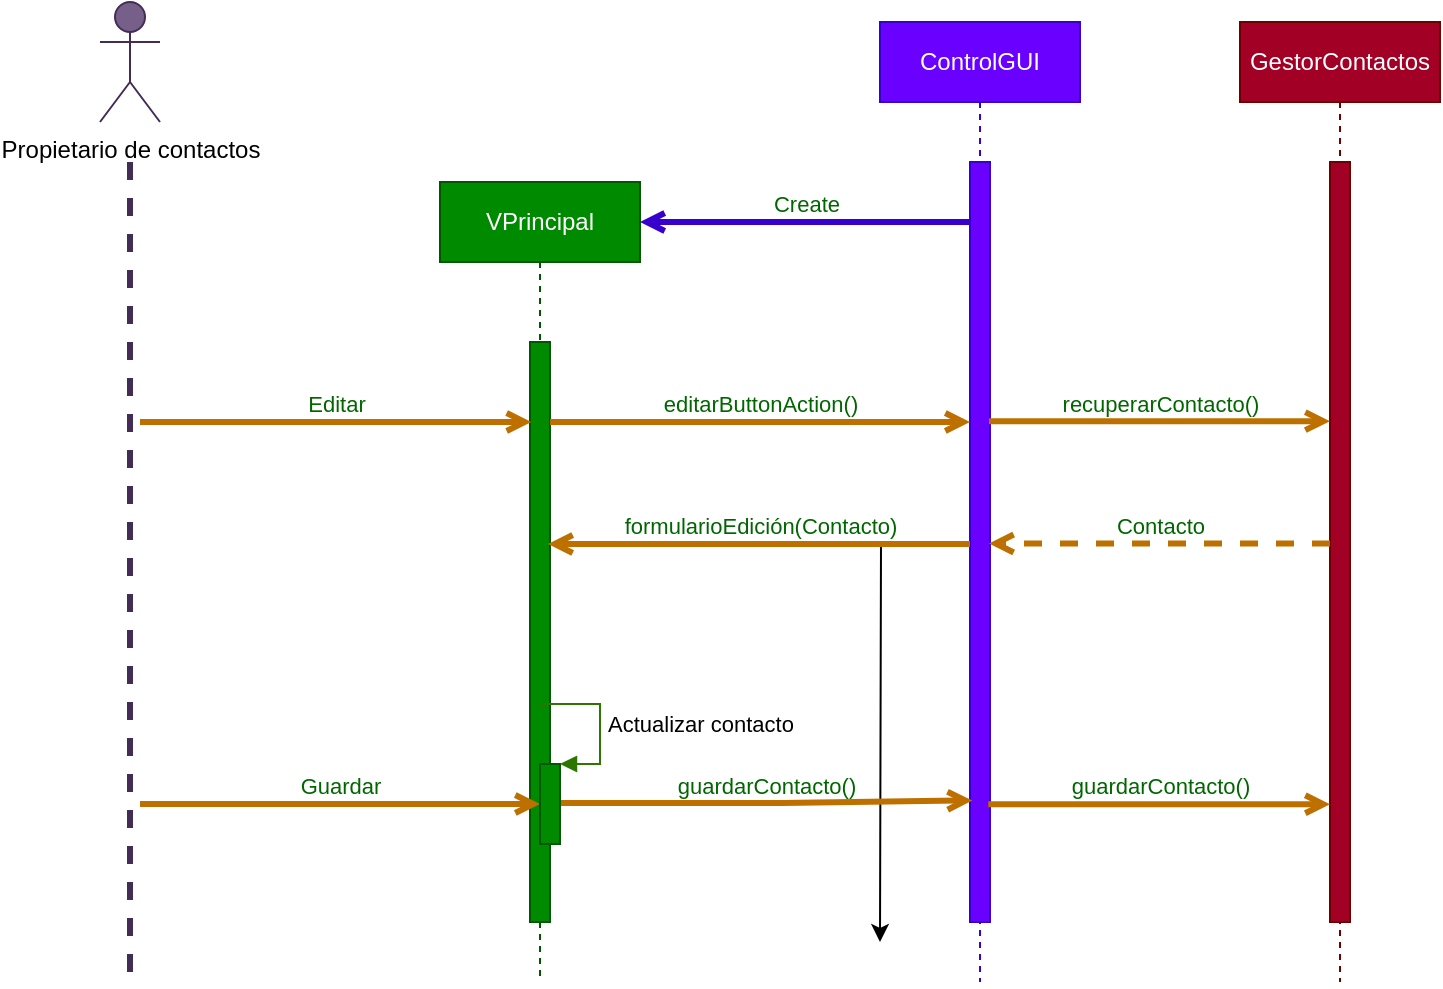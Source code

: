 <mxfile>
    <diagram id="LKaKQfK8-kJvVLxzSaqW" name="Página-1">
        <mxGraphModel dx="1126" dy="646" grid="1" gridSize="10" guides="1" tooltips="1" connect="1" arrows="1" fold="1" page="1" pageScale="1" pageWidth="1600" pageHeight="1200" background="#ffffff" math="0" shadow="0">
            <root>
                <mxCell id="0"/>
                <mxCell id="1" parent="0"/>
                <mxCell id="2" value="Propietario de contactos" style="shape=umlActor;verticalLabelPosition=bottom;verticalAlign=top;html=1;fillColor=#76608a;strokeColor=#432D57;fontColor=#000000;" parent="1" vertex="1">
                    <mxGeometry x="190" y="70" width="30" height="60" as="geometry"/>
                </mxCell>
                <mxCell id="3" value="" style="endArrow=none;startArrow=none;endFill=0;startFill=0;endSize=8;html=1;verticalAlign=bottom;labelBackgroundColor=none;strokeWidth=3;fillColor=#76608a;strokeColor=#432D57;dashed=1;" parent="1" edge="1">
                    <mxGeometry width="160" relative="1" as="geometry">
                        <mxPoint x="205" y="150" as="sourcePoint"/>
                        <mxPoint x="205" y="560" as="targetPoint"/>
                    </mxGeometry>
                </mxCell>
                <mxCell id="4" value="VPrincipal" style="shape=umlLifeline;perimeter=lifelinePerimeter;whiteSpace=wrap;html=1;container=1;collapsible=0;recursiveResize=0;outlineConnect=0;fillColor=#008a00;strokeColor=#005700;fontColor=#ffffff;" parent="1" vertex="1">
                    <mxGeometry x="360" y="160" width="100" height="400" as="geometry"/>
                </mxCell>
                <mxCell id="5" value="" style="html=1;points=[];perimeter=orthogonalPerimeter;fillColor=#008a00;strokeColor=#005700;fontColor=#ffffff;" parent="4" vertex="1">
                    <mxGeometry x="45" y="80" width="10" height="290" as="geometry"/>
                </mxCell>
                <mxCell id="6" value="ControlGUI" style="shape=umlLifeline;perimeter=lifelinePerimeter;whiteSpace=wrap;html=1;container=1;collapsible=0;recursiveResize=0;outlineConnect=0;strokeColor=#3700CC;fillColor=#6a00ff;fontColor=#ffffff;" parent="1" vertex="1">
                    <mxGeometry x="580" y="80" width="100" height="480" as="geometry"/>
                </mxCell>
                <mxCell id="90" value="" style="edgeStyle=orthogonalEdgeStyle;rounded=0;orthogonalLoop=1;jettySize=auto;html=1;fontColor=#000000;" parent="6" source="9" edge="1">
                    <mxGeometry relative="1" as="geometry">
                        <mxPoint y="460" as="targetPoint"/>
                    </mxGeometry>
                </mxCell>
                <mxCell id="9" value="" style="html=1;points=[];perimeter=orthogonalPerimeter;fillColor=#6a00ff;strokeColor=#3700CC;fontColor=#ffffff;" parent="6" vertex="1">
                    <mxGeometry x="45" y="70" width="10" height="380" as="geometry"/>
                </mxCell>
                <mxCell id="14" value="GestorContactos" style="shape=umlLifeline;perimeter=lifelinePerimeter;whiteSpace=wrap;html=1;container=1;collapsible=0;recursiveResize=0;outlineConnect=0;fillColor=#a20025;strokeColor=#6F0000;fontColor=#ffffff;" parent="1" vertex="1">
                    <mxGeometry x="760" y="80" width="100" height="480" as="geometry"/>
                </mxCell>
                <mxCell id="15" value="" style="html=1;points=[];perimeter=orthogonalPerimeter;fillColor=#a20025;strokeColor=#6F0000;fontColor=#ffffff;" parent="14" vertex="1">
                    <mxGeometry x="45" y="70" width="10" height="380" as="geometry"/>
                </mxCell>
                <mxCell id="74" value="Editar" style="html=1;verticalAlign=bottom;labelBackgroundColor=none;endArrow=open;endFill=0;fontColor=#006600;strokeWidth=3;fillColor=#f0a30a;strokeColor=#BD7000;entryX=0.067;entryY=0.138;entryDx=0;entryDy=0;entryPerimeter=0;" parent="1" edge="1" target="5">
                    <mxGeometry width="160" relative="1" as="geometry">
                        <mxPoint x="210" y="280" as="sourcePoint"/>
                        <mxPoint x="380" y="280" as="targetPoint"/>
                    </mxGeometry>
                </mxCell>
                <mxCell id="78" value="guardarContacto()" style="html=1;verticalAlign=bottom;labelBackgroundColor=none;endArrow=open;endFill=0;fontColor=#006600;strokeWidth=3;fillColor=#f0a30a;strokeColor=#BD7000;entryX=0.114;entryY=0.84;entryDx=0;entryDy=0;entryPerimeter=0;" parent="1" edge="1" target="9">
                    <mxGeometry width="160" relative="1" as="geometry">
                        <mxPoint x="420" y="470.5" as="sourcePoint"/>
                        <mxPoint x="720" y="470.5" as="targetPoint"/>
                        <Array as="points">
                            <mxPoint x="530" y="470.5"/>
                        </Array>
                    </mxGeometry>
                </mxCell>
                <mxCell id="8" value="Create" style="html=1;verticalAlign=bottom;labelBackgroundColor=none;endArrow=open;endFill=0;fontColor=#006600;strokeWidth=3;fillColor=#6a00ff;strokeColor=#3700CC;" parent="1" source="9" edge="1">
                    <mxGeometry width="160" relative="1" as="geometry">
                        <mxPoint x="800" y="180" as="sourcePoint"/>
                        <mxPoint x="460" y="180" as="targetPoint"/>
                    </mxGeometry>
                </mxCell>
                <mxCell id="91" value="formularioEdición(Contacto)" style="html=1;verticalAlign=bottom;labelBackgroundColor=none;endArrow=open;endFill=0;fontColor=#006600;strokeWidth=3;fillColor=#f0a30a;strokeColor=#BD7000;" parent="1" edge="1" source="9">
                    <mxGeometry width="160" relative="1" as="geometry">
                        <mxPoint x="750" y="341" as="sourcePoint"/>
                        <mxPoint x="414" y="341" as="targetPoint"/>
                        <Array as="points">
                            <mxPoint x="550" y="341"/>
                        </Array>
                    </mxGeometry>
                </mxCell>
                <mxCell id="92" value="recuperarContacto()" style="html=1;verticalAlign=bottom;labelBackgroundColor=none;endArrow=open;endFill=0;fontColor=#006600;strokeWidth=3;fillColor=#f0a30a;strokeColor=#BD7000;exitX=0.95;exitY=0.341;exitDx=0;exitDy=0;exitPerimeter=0;" parent="1" edge="1" target="15" source="9">
                    <mxGeometry width="160" relative="1" as="geometry">
                        <mxPoint x="830" y="280.0" as="sourcePoint"/>
                        <mxPoint x="1150" y="280" as="targetPoint"/>
                    </mxGeometry>
                </mxCell>
                <mxCell id="94" value="Guardar" style="html=1;verticalAlign=bottom;labelBackgroundColor=none;endArrow=open;endFill=0;fontColor=#006600;strokeWidth=3;fillColor=#f0a30a;strokeColor=#BD7000;" parent="1" edge="1" target="101">
                    <mxGeometry width="160" relative="1" as="geometry">
                        <mxPoint x="210" y="471" as="sourcePoint"/>
                        <mxPoint x="410" y="471" as="targetPoint"/>
                    </mxGeometry>
                </mxCell>
                <mxCell id="95" value="editarButtonAction()" style="html=1;verticalAlign=bottom;labelBackgroundColor=none;endArrow=open;endFill=0;fontColor=#006600;strokeWidth=3;fillColor=#f0a30a;strokeColor=#BD7000;" parent="1" edge="1" target="9" source="5">
                    <mxGeometry width="160" relative="1" as="geometry">
                        <mxPoint x="430" y="280.0" as="sourcePoint"/>
                        <mxPoint x="730" y="280.0" as="targetPoint"/>
                        <Array as="points">
                            <mxPoint x="540" y="280"/>
                        </Array>
                    </mxGeometry>
                </mxCell>
                <mxCell id="96" value="guardarContacto()" style="html=1;verticalAlign=bottom;labelBackgroundColor=none;endArrow=open;endFill=0;fontColor=#006600;strokeWidth=3;fillColor=#f0a30a;strokeColor=#BD7000;exitX=0.914;exitY=0.845;exitDx=0;exitDy=0;exitPerimeter=0;" parent="1" edge="1" target="15" source="9">
                    <mxGeometry width="160" relative="1" as="geometry">
                        <mxPoint x="840" y="471" as="sourcePoint"/>
                        <mxPoint x="1140" y="471" as="targetPoint"/>
                    </mxGeometry>
                </mxCell>
                <mxCell id="97" value="Contacto" style="html=1;verticalAlign=bottom;labelBackgroundColor=none;endArrow=open;endFill=0;fontColor=#006600;strokeWidth=3;fillColor=#f0a30a;strokeColor=#BD7000;dashed=1;entryX=0.948;entryY=0.502;entryDx=0;entryDy=0;entryPerimeter=0;" parent="1" edge="1" target="9" source="15">
                    <mxGeometry width="160" relative="1" as="geometry">
                        <mxPoint x="840" y="341" as="sourcePoint"/>
                        <mxPoint x="840" y="341" as="targetPoint"/>
                    </mxGeometry>
                </mxCell>
                <mxCell id="101" value="" style="html=1;points=[];perimeter=orthogonalPerimeter;fillColor=#008a00;strokeColor=#005700;shadow=0;fontColor=#ffffff;labelBackgroundColor=#ffffff;" parent="1" vertex="1">
                    <mxGeometry x="410" y="451" width="10" height="40" as="geometry"/>
                </mxCell>
                <mxCell id="102" value="Actualizar contacto" style="edgeStyle=orthogonalEdgeStyle;html=1;align=left;spacingLeft=2;endArrow=block;rounded=0;entryX=1;entryY=0;fillColor=#60a917;strokeColor=#2D7600;shadow=0;fontColor=#000000;labelBackgroundColor=#ffffff;" parent="1" target="101" edge="1">
                    <mxGeometry relative="1" as="geometry">
                        <mxPoint x="410" y="421" as="sourcePoint"/>
                        <Array as="points">
                            <mxPoint x="440" y="421"/>
                            <mxPoint x="440" y="451"/>
                        </Array>
                    </mxGeometry>
                </mxCell>
            </root>
        </mxGraphModel>
    </diagram>
</mxfile>